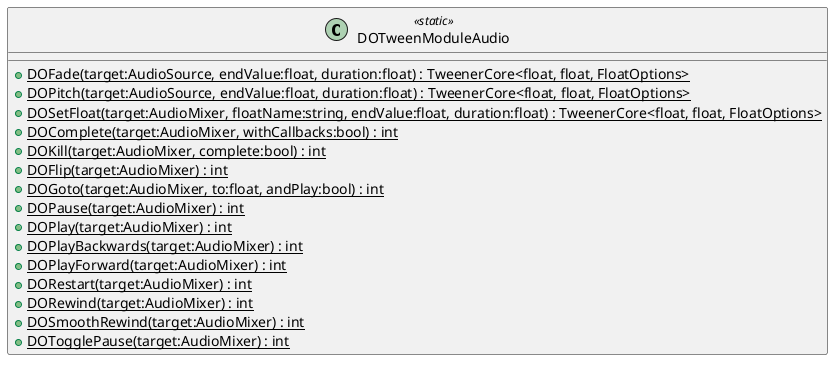 @startuml
class DOTweenModuleAudio <<static>> {
    + {static} DOFade(target:AudioSource, endValue:float, duration:float) : TweenerCore<float, float, FloatOptions>
    + {static} DOPitch(target:AudioSource, endValue:float, duration:float) : TweenerCore<float, float, FloatOptions>
    + {static} DOSetFloat(target:AudioMixer, floatName:string, endValue:float, duration:float) : TweenerCore<float, float, FloatOptions>
    + {static} DOComplete(target:AudioMixer, withCallbacks:bool) : int
    + {static} DOKill(target:AudioMixer, complete:bool) : int
    + {static} DOFlip(target:AudioMixer) : int
    + {static} DOGoto(target:AudioMixer, to:float, andPlay:bool) : int
    + {static} DOPause(target:AudioMixer) : int
    + {static} DOPlay(target:AudioMixer) : int
    + {static} DOPlayBackwards(target:AudioMixer) : int
    + {static} DOPlayForward(target:AudioMixer) : int
    + {static} DORestart(target:AudioMixer) : int
    + {static} DORewind(target:AudioMixer) : int
    + {static} DOSmoothRewind(target:AudioMixer) : int
    + {static} DOTogglePause(target:AudioMixer) : int
}
@enduml
